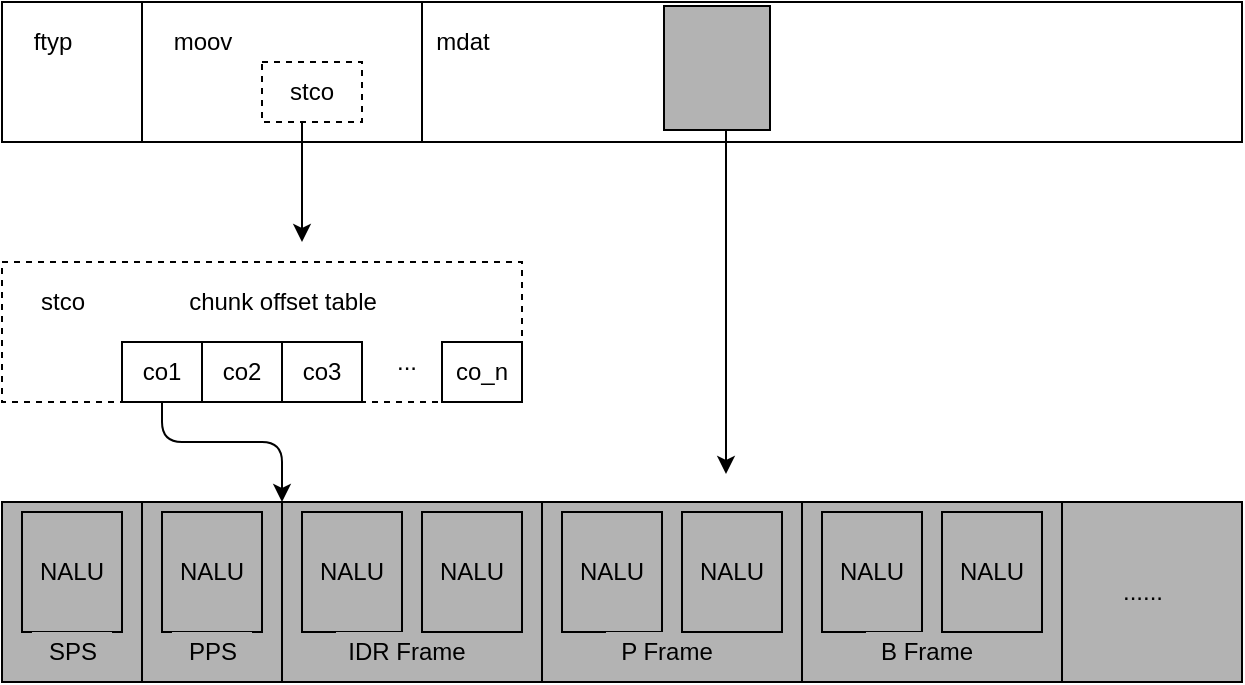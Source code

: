 <mxfile version="14.5.7" type="github">
  <diagram id="BjvRWRP5qAcx_q8S-yGx" name="Page-1">
    <mxGraphModel dx="1426" dy="627" grid="0" gridSize="10" guides="1" tooltips="1" connect="1" arrows="1" fold="1" page="1" pageScale="1" pageWidth="2339" pageHeight="3300" math="0" shadow="0">
      <root>
        <mxCell id="0" />
        <mxCell id="1" parent="0" />
        <mxCell id="7rCiUAu2qVms-Gs8uFjC-1" value="" style="rounded=0;whiteSpace=wrap;html=1;" vertex="1" parent="1">
          <mxGeometry x="540" y="240" width="70" height="70" as="geometry" />
        </mxCell>
        <mxCell id="7rCiUAu2qVms-Gs8uFjC-2" value="" style="rounded=0;whiteSpace=wrap;html=1;" vertex="1" parent="1">
          <mxGeometry x="610" y="240" width="140" height="70" as="geometry" />
        </mxCell>
        <mxCell id="7rCiUAu2qVms-Gs8uFjC-3" value="" style="rounded=0;whiteSpace=wrap;html=1;" vertex="1" parent="1">
          <mxGeometry x="750" y="240" width="410" height="70" as="geometry" />
        </mxCell>
        <mxCell id="7rCiUAu2qVms-Gs8uFjC-4" value="ftyp" style="text;html=1;align=center;verticalAlign=middle;resizable=0;points=[];autosize=1;" vertex="1" parent="1">
          <mxGeometry x="550" y="250" width="30" height="20" as="geometry" />
        </mxCell>
        <mxCell id="7rCiUAu2qVms-Gs8uFjC-5" value="moov" style="text;html=1;align=center;verticalAlign=middle;resizable=0;points=[];autosize=1;" vertex="1" parent="1">
          <mxGeometry x="620" y="250" width="40" height="20" as="geometry" />
        </mxCell>
        <mxCell id="7rCiUAu2qVms-Gs8uFjC-6" value="mdat" style="text;html=1;align=center;verticalAlign=middle;resizable=0;points=[];autosize=1;" vertex="1" parent="1">
          <mxGeometry x="750" y="250" width="40" height="20" as="geometry" />
        </mxCell>
        <mxCell id="7rCiUAu2qVms-Gs8uFjC-7" value="stco" style="rounded=0;whiteSpace=wrap;html=1;dashed=1;" vertex="1" parent="1">
          <mxGeometry x="670" y="270" width="50" height="30" as="geometry" />
        </mxCell>
        <mxCell id="7rCiUAu2qVms-Gs8uFjC-8" value="" style="rounded=0;whiteSpace=wrap;html=1;fillColor=#B3B3B3;" vertex="1" parent="1">
          <mxGeometry x="871" y="242" width="53" height="62" as="geometry" />
        </mxCell>
        <mxCell id="7rCiUAu2qVms-Gs8uFjC-9" value="" style="rounded=0;whiteSpace=wrap;html=1;dashed=1;" vertex="1" parent="1">
          <mxGeometry x="540" y="370" width="260" height="70" as="geometry" />
        </mxCell>
        <mxCell id="7rCiUAu2qVms-Gs8uFjC-10" value="stco" style="text;html=1;align=center;verticalAlign=middle;resizable=0;points=[];autosize=1;" vertex="1" parent="1">
          <mxGeometry x="550" y="380" width="40" height="20" as="geometry" />
        </mxCell>
        <mxCell id="7rCiUAu2qVms-Gs8uFjC-11" value="co1" style="rounded=0;whiteSpace=wrap;html=1;" vertex="1" parent="1">
          <mxGeometry x="600" y="410" width="40" height="30" as="geometry" />
        </mxCell>
        <mxCell id="7rCiUAu2qVms-Gs8uFjC-12" value="co2" style="rounded=0;whiteSpace=wrap;html=1;" vertex="1" parent="1">
          <mxGeometry x="640" y="410" width="40" height="30" as="geometry" />
        </mxCell>
        <mxCell id="7rCiUAu2qVms-Gs8uFjC-13" value="co3" style="rounded=0;whiteSpace=wrap;html=1;" vertex="1" parent="1">
          <mxGeometry x="680" y="410" width="40" height="30" as="geometry" />
        </mxCell>
        <mxCell id="7rCiUAu2qVms-Gs8uFjC-14" value="chunk offset table" style="text;html=1;align=center;verticalAlign=middle;resizable=0;points=[];autosize=1;" vertex="1" parent="1">
          <mxGeometry x="625" y="380" width="110" height="20" as="geometry" />
        </mxCell>
        <mxCell id="7rCiUAu2qVms-Gs8uFjC-15" value="co_n" style="rounded=0;whiteSpace=wrap;html=1;" vertex="1" parent="1">
          <mxGeometry x="760" y="410" width="40" height="30" as="geometry" />
        </mxCell>
        <mxCell id="7rCiUAu2qVms-Gs8uFjC-16" value="..." style="text;html=1;align=center;verticalAlign=middle;resizable=0;points=[];autosize=1;" vertex="1" parent="1">
          <mxGeometry x="727" y="410" width="30" height="20" as="geometry" />
        </mxCell>
        <mxCell id="7rCiUAu2qVms-Gs8uFjC-17" value="" style="rounded=0;whiteSpace=wrap;html=1;fillColor=#B3B3B3;" vertex="1" parent="1">
          <mxGeometry x="540" y="490" width="70" height="90" as="geometry" />
        </mxCell>
        <mxCell id="7rCiUAu2qVms-Gs8uFjC-18" value="NALU" style="rounded=0;whiteSpace=wrap;html=1;fillColor=#B3B3B3;" vertex="1" parent="1">
          <mxGeometry x="550" y="495" width="50" height="60" as="geometry" />
        </mxCell>
        <mxCell id="7rCiUAu2qVms-Gs8uFjC-19" value="SPS" style="text;html=1;align=center;verticalAlign=middle;resizable=0;points=[];autosize=1;fillColor=#B3B3B3;" vertex="1" parent="1">
          <mxGeometry x="555" y="555" width="40" height="20" as="geometry" />
        </mxCell>
        <mxCell id="7rCiUAu2qVms-Gs8uFjC-20" value="" style="rounded=0;whiteSpace=wrap;html=1;fillColor=#B3B3B3;" vertex="1" parent="1">
          <mxGeometry x="610" y="490" width="70" height="90" as="geometry" />
        </mxCell>
        <mxCell id="7rCiUAu2qVms-Gs8uFjC-21" value="NALU" style="rounded=0;whiteSpace=wrap;html=1;fillColor=#B3B3B3;" vertex="1" parent="1">
          <mxGeometry x="620" y="495" width="50" height="60" as="geometry" />
        </mxCell>
        <mxCell id="7rCiUAu2qVms-Gs8uFjC-22" value="PPS" style="text;html=1;align=center;verticalAlign=middle;resizable=0;points=[];autosize=1;fillColor=#B3B3B3;" vertex="1" parent="1">
          <mxGeometry x="625" y="555" width="40" height="20" as="geometry" />
        </mxCell>
        <mxCell id="7rCiUAu2qVms-Gs8uFjC-23" value="" style="rounded=0;whiteSpace=wrap;html=1;fillColor=#B3B3B3;" vertex="1" parent="1">
          <mxGeometry x="680" y="490" width="130" height="90" as="geometry" />
        </mxCell>
        <mxCell id="7rCiUAu2qVms-Gs8uFjC-24" value="NALU" style="rounded=0;whiteSpace=wrap;html=1;fillColor=#B3B3B3;" vertex="1" parent="1">
          <mxGeometry x="690" y="495" width="50" height="60" as="geometry" />
        </mxCell>
        <mxCell id="7rCiUAu2qVms-Gs8uFjC-25" value="IDR Frame" style="text;html=1;align=center;verticalAlign=middle;resizable=0;points=[];autosize=1;fillColor=#B3B3B3;" vertex="1" parent="1">
          <mxGeometry x="707" y="555" width="70" height="20" as="geometry" />
        </mxCell>
        <mxCell id="7rCiUAu2qVms-Gs8uFjC-26" value="NALU" style="rounded=0;whiteSpace=wrap;html=1;fillColor=#B3B3B3;" vertex="1" parent="1">
          <mxGeometry x="750" y="495" width="50" height="60" as="geometry" />
        </mxCell>
        <mxCell id="7rCiUAu2qVms-Gs8uFjC-27" value="" style="rounded=0;whiteSpace=wrap;html=1;fillColor=#B3B3B3;" vertex="1" parent="1">
          <mxGeometry x="810" y="490" width="130" height="90" as="geometry" />
        </mxCell>
        <mxCell id="7rCiUAu2qVms-Gs8uFjC-28" value="NALU" style="rounded=0;whiteSpace=wrap;html=1;fillColor=#B3B3B3;" vertex="1" parent="1">
          <mxGeometry x="820" y="495" width="50" height="60" as="geometry" />
        </mxCell>
        <mxCell id="7rCiUAu2qVms-Gs8uFjC-29" value="P Frame" style="text;html=1;align=center;verticalAlign=middle;resizable=0;points=[];autosize=1;fillColor=#B3B3B3;" vertex="1" parent="1">
          <mxGeometry x="842" y="555" width="60" height="20" as="geometry" />
        </mxCell>
        <mxCell id="7rCiUAu2qVms-Gs8uFjC-30" value="NALU" style="rounded=0;whiteSpace=wrap;html=1;fillColor=#B3B3B3;" vertex="1" parent="1">
          <mxGeometry x="880" y="495" width="50" height="60" as="geometry" />
        </mxCell>
        <mxCell id="7rCiUAu2qVms-Gs8uFjC-31" value="" style="rounded=0;whiteSpace=wrap;html=1;fillColor=#B3B3B3;" vertex="1" parent="1">
          <mxGeometry x="940" y="490" width="130" height="90" as="geometry" />
        </mxCell>
        <mxCell id="7rCiUAu2qVms-Gs8uFjC-32" value="NALU" style="rounded=0;whiteSpace=wrap;html=1;fillColor=#B3B3B3;" vertex="1" parent="1">
          <mxGeometry x="950" y="495" width="50" height="60" as="geometry" />
        </mxCell>
        <mxCell id="7rCiUAu2qVms-Gs8uFjC-33" value="B Frame" style="text;html=1;align=center;verticalAlign=middle;resizable=0;points=[];autosize=1;fillColor=#B3B3B3;" vertex="1" parent="1">
          <mxGeometry x="972" y="555" width="60" height="20" as="geometry" />
        </mxCell>
        <mxCell id="7rCiUAu2qVms-Gs8uFjC-34" value="NALU" style="rounded=0;whiteSpace=wrap;html=1;fillColor=#B3B3B3;" vertex="1" parent="1">
          <mxGeometry x="1010" y="495" width="50" height="60" as="geometry" />
        </mxCell>
        <mxCell id="7rCiUAu2qVms-Gs8uFjC-38" value="" style="rounded=0;whiteSpace=wrap;html=1;fillColor=#B3B3B3;" vertex="1" parent="1">
          <mxGeometry x="1070" y="490" width="90" height="90" as="geometry" />
        </mxCell>
        <mxCell id="7rCiUAu2qVms-Gs8uFjC-42" value="......" style="text;html=1;align=center;verticalAlign=middle;resizable=0;points=[];autosize=1;fillColor=#B3B3B3;" vertex="1" parent="1">
          <mxGeometry x="1090" y="525" width="40" height="20" as="geometry" />
        </mxCell>
        <mxCell id="7rCiUAu2qVms-Gs8uFjC-49" value="" style="edgeStyle=segmentEdgeStyle;endArrow=classic;html=1;exitX=0.5;exitY=1;exitDx=0;exitDy=0;entryX=1;entryY=0;entryDx=0;entryDy=0;" edge="1" parent="1" source="7rCiUAu2qVms-Gs8uFjC-11" target="7rCiUAu2qVms-Gs8uFjC-20">
          <mxGeometry width="50" height="50" relative="1" as="geometry">
            <mxPoint x="760" y="470" as="sourcePoint" />
            <mxPoint x="810" y="420" as="targetPoint" />
            <Array as="points">
              <mxPoint x="620" y="460" />
              <mxPoint x="680" y="460" />
            </Array>
          </mxGeometry>
        </mxCell>
        <mxCell id="7rCiUAu2qVms-Gs8uFjC-51" value="" style="endArrow=classic;html=1;" edge="1" parent="1">
          <mxGeometry width="50" height="50" relative="1" as="geometry">
            <mxPoint x="690" y="300" as="sourcePoint" />
            <mxPoint x="690" y="360" as="targetPoint" />
          </mxGeometry>
        </mxCell>
        <mxCell id="7rCiUAu2qVms-Gs8uFjC-53" value="" style="endArrow=classic;html=1;" edge="1" parent="1">
          <mxGeometry width="50" height="50" relative="1" as="geometry">
            <mxPoint x="902" y="304" as="sourcePoint" />
            <mxPoint x="902" y="476" as="targetPoint" />
          </mxGeometry>
        </mxCell>
      </root>
    </mxGraphModel>
  </diagram>
</mxfile>
